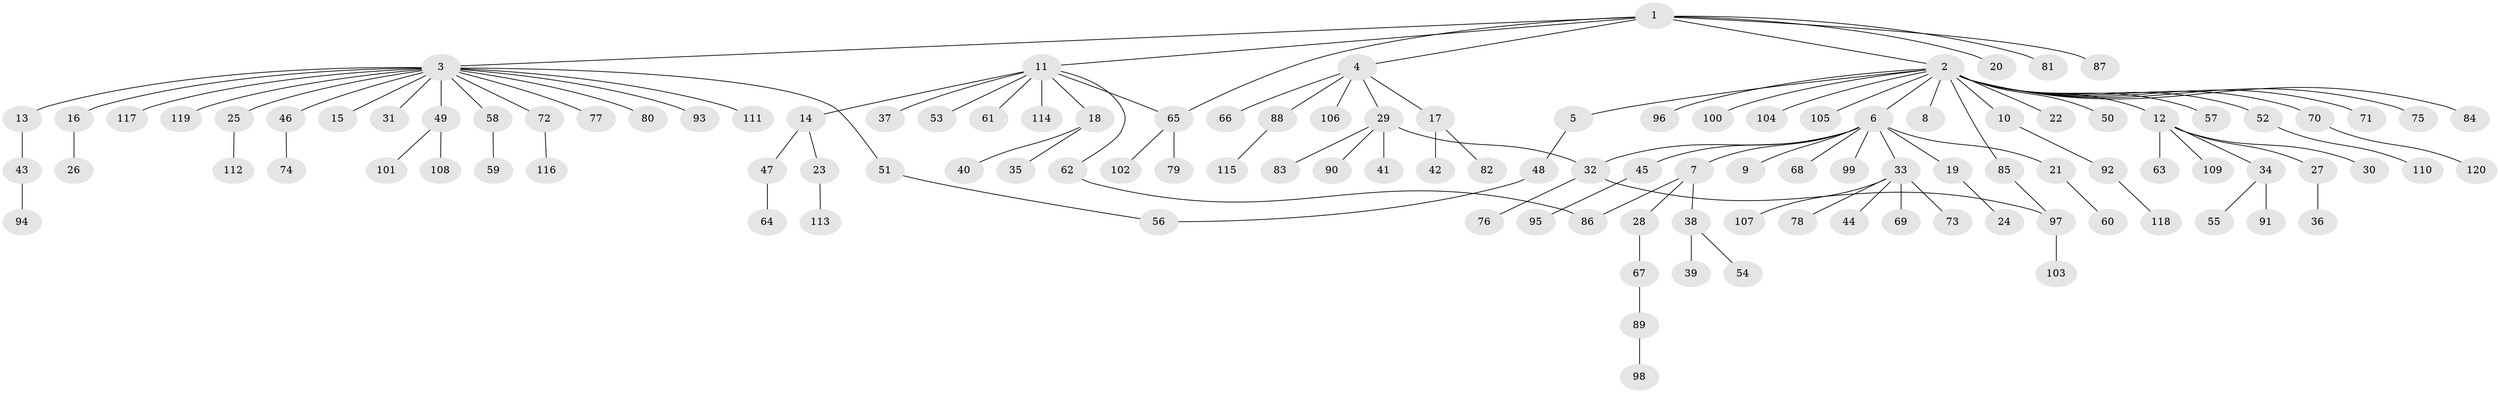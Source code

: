 // Generated by graph-tools (version 1.1) at 2025/25/03/09/25 03:25:59]
// undirected, 120 vertices, 124 edges
graph export_dot {
graph [start="1"]
  node [color=gray90,style=filled];
  1;
  2;
  3;
  4;
  5;
  6;
  7;
  8;
  9;
  10;
  11;
  12;
  13;
  14;
  15;
  16;
  17;
  18;
  19;
  20;
  21;
  22;
  23;
  24;
  25;
  26;
  27;
  28;
  29;
  30;
  31;
  32;
  33;
  34;
  35;
  36;
  37;
  38;
  39;
  40;
  41;
  42;
  43;
  44;
  45;
  46;
  47;
  48;
  49;
  50;
  51;
  52;
  53;
  54;
  55;
  56;
  57;
  58;
  59;
  60;
  61;
  62;
  63;
  64;
  65;
  66;
  67;
  68;
  69;
  70;
  71;
  72;
  73;
  74;
  75;
  76;
  77;
  78;
  79;
  80;
  81;
  82;
  83;
  84;
  85;
  86;
  87;
  88;
  89;
  90;
  91;
  92;
  93;
  94;
  95;
  96;
  97;
  98;
  99;
  100;
  101;
  102;
  103;
  104;
  105;
  106;
  107;
  108;
  109;
  110;
  111;
  112;
  113;
  114;
  115;
  116;
  117;
  118;
  119;
  120;
  1 -- 2;
  1 -- 3;
  1 -- 4;
  1 -- 11;
  1 -- 20;
  1 -- 65;
  1 -- 81;
  1 -- 87;
  2 -- 5;
  2 -- 6;
  2 -- 8;
  2 -- 10;
  2 -- 12;
  2 -- 22;
  2 -- 50;
  2 -- 52;
  2 -- 57;
  2 -- 70;
  2 -- 71;
  2 -- 75;
  2 -- 84;
  2 -- 85;
  2 -- 96;
  2 -- 100;
  2 -- 104;
  2 -- 105;
  3 -- 13;
  3 -- 15;
  3 -- 16;
  3 -- 25;
  3 -- 31;
  3 -- 46;
  3 -- 49;
  3 -- 51;
  3 -- 58;
  3 -- 72;
  3 -- 77;
  3 -- 80;
  3 -- 93;
  3 -- 111;
  3 -- 117;
  3 -- 119;
  4 -- 17;
  4 -- 29;
  4 -- 66;
  4 -- 88;
  4 -- 106;
  5 -- 48;
  6 -- 7;
  6 -- 9;
  6 -- 19;
  6 -- 21;
  6 -- 32;
  6 -- 33;
  6 -- 45;
  6 -- 68;
  6 -- 99;
  7 -- 28;
  7 -- 38;
  7 -- 86;
  10 -- 92;
  11 -- 14;
  11 -- 18;
  11 -- 37;
  11 -- 53;
  11 -- 61;
  11 -- 62;
  11 -- 65;
  11 -- 114;
  12 -- 27;
  12 -- 30;
  12 -- 34;
  12 -- 63;
  12 -- 109;
  13 -- 43;
  14 -- 23;
  14 -- 47;
  16 -- 26;
  17 -- 42;
  17 -- 82;
  18 -- 35;
  18 -- 40;
  19 -- 24;
  21 -- 60;
  23 -- 113;
  25 -- 112;
  27 -- 36;
  28 -- 67;
  29 -- 32;
  29 -- 41;
  29 -- 83;
  29 -- 90;
  32 -- 76;
  32 -- 97;
  33 -- 44;
  33 -- 69;
  33 -- 73;
  33 -- 78;
  33 -- 107;
  34 -- 55;
  34 -- 91;
  38 -- 39;
  38 -- 54;
  43 -- 94;
  45 -- 95;
  46 -- 74;
  47 -- 64;
  48 -- 56;
  49 -- 101;
  49 -- 108;
  51 -- 56;
  52 -- 110;
  58 -- 59;
  62 -- 86;
  65 -- 79;
  65 -- 102;
  67 -- 89;
  70 -- 120;
  72 -- 116;
  85 -- 97;
  88 -- 115;
  89 -- 98;
  92 -- 118;
  97 -- 103;
}

